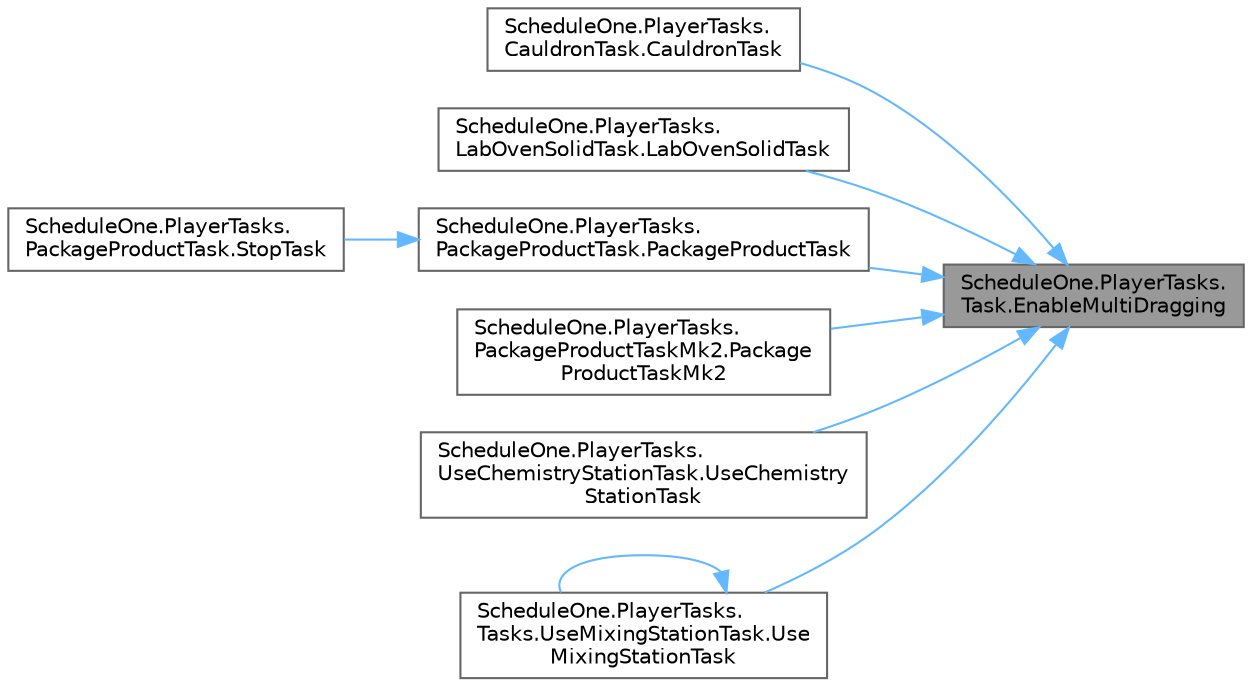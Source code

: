 digraph "ScheduleOne.PlayerTasks.Task.EnableMultiDragging"
{
 // LATEX_PDF_SIZE
  bgcolor="transparent";
  edge [fontname=Helvetica,fontsize=10,labelfontname=Helvetica,labelfontsize=10];
  node [fontname=Helvetica,fontsize=10,shape=box,height=0.2,width=0.4];
  rankdir="RL";
  Node1 [id="Node000001",label="ScheduleOne.PlayerTasks.\lTask.EnableMultiDragging",height=0.2,width=0.4,color="gray40", fillcolor="grey60", style="filled", fontcolor="black",tooltip=" "];
  Node1 -> Node2 [id="edge1_Node000001_Node000002",dir="back",color="steelblue1",style="solid",tooltip=" "];
  Node2 [id="Node000002",label="ScheduleOne.PlayerTasks.\lCauldronTask.CauldronTask",height=0.2,width=0.4,color="grey40", fillcolor="white", style="filled",URL="$class_schedule_one_1_1_player_tasks_1_1_cauldron_task.html#af1f09cf771b91bc664bc8a8128a8f59b",tooltip=" "];
  Node1 -> Node3 [id="edge2_Node000001_Node000003",dir="back",color="steelblue1",style="solid",tooltip=" "];
  Node3 [id="Node000003",label="ScheduleOne.PlayerTasks.\lLabOvenSolidTask.LabOvenSolidTask",height=0.2,width=0.4,color="grey40", fillcolor="white", style="filled",URL="$class_schedule_one_1_1_player_tasks_1_1_lab_oven_solid_task.html#a0d7ad1804142dffbdcfde0583d9ed604",tooltip=" "];
  Node1 -> Node4 [id="edge3_Node000001_Node000004",dir="back",color="steelblue1",style="solid",tooltip=" "];
  Node4 [id="Node000004",label="ScheduleOne.PlayerTasks.\lPackageProductTask.PackageProductTask",height=0.2,width=0.4,color="grey40", fillcolor="white", style="filled",URL="$class_schedule_one_1_1_player_tasks_1_1_package_product_task.html#afc5d593e73e2496f5834ffd6c8fcca38",tooltip=" "];
  Node4 -> Node5 [id="edge4_Node000004_Node000005",dir="back",color="steelblue1",style="solid",tooltip=" "];
  Node5 [id="Node000005",label="ScheduleOne.PlayerTasks.\lPackageProductTask.StopTask",height=0.2,width=0.4,color="grey40", fillcolor="white", style="filled",URL="$class_schedule_one_1_1_player_tasks_1_1_package_product_task.html#a030daaf724851af27bfee18914cfbe01",tooltip=" "];
  Node1 -> Node6 [id="edge5_Node000001_Node000006",dir="back",color="steelblue1",style="solid",tooltip=" "];
  Node6 [id="Node000006",label="ScheduleOne.PlayerTasks.\lPackageProductTaskMk2.Package\lProductTaskMk2",height=0.2,width=0.4,color="grey40", fillcolor="white", style="filled",URL="$class_schedule_one_1_1_player_tasks_1_1_package_product_task_mk2.html#a7ed8d98ac4151b96807aedd5b7fc9831",tooltip=" "];
  Node1 -> Node7 [id="edge6_Node000001_Node000007",dir="back",color="steelblue1",style="solid",tooltip=" "];
  Node7 [id="Node000007",label="ScheduleOne.PlayerTasks.\lUseChemistryStationTask.UseChemistry\lStationTask",height=0.2,width=0.4,color="grey40", fillcolor="white", style="filled",URL="$class_schedule_one_1_1_player_tasks_1_1_use_chemistry_station_task.html#ad5fe8bbfa38c772d0abc0d825753d9aa",tooltip=" "];
  Node1 -> Node8 [id="edge7_Node000001_Node000008",dir="back",color="steelblue1",style="solid",tooltip=" "];
  Node8 [id="Node000008",label="ScheduleOne.PlayerTasks.\lTasks.UseMixingStationTask.Use\lMixingStationTask",height=0.2,width=0.4,color="grey40", fillcolor="white", style="filled",URL="$class_schedule_one_1_1_player_tasks_1_1_tasks_1_1_use_mixing_station_task.html#ab1b769349bbab506bc76127933787768",tooltip=" "];
  Node8 -> Node8 [id="edge8_Node000008_Node000008",dir="back",color="steelblue1",style="solid",tooltip=" "];
}
